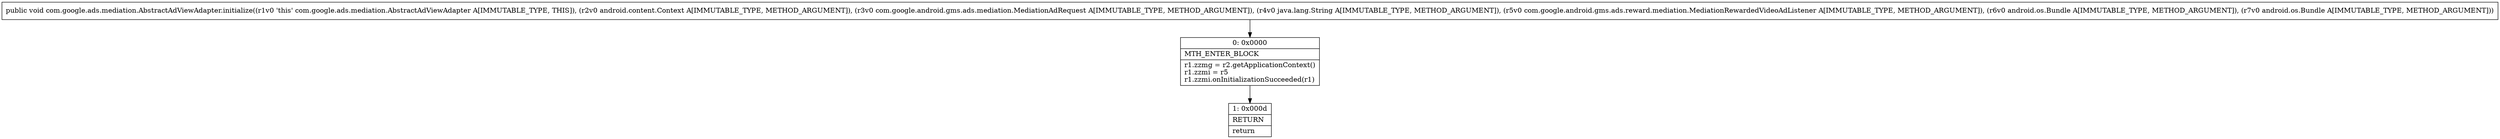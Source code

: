 digraph "CFG forcom.google.ads.mediation.AbstractAdViewAdapter.initialize(Landroid\/content\/Context;Lcom\/google\/android\/gms\/ads\/mediation\/MediationAdRequest;Ljava\/lang\/String;Lcom\/google\/android\/gms\/ads\/reward\/mediation\/MediationRewardedVideoAdListener;Landroid\/os\/Bundle;Landroid\/os\/Bundle;)V" {
Node_0 [shape=record,label="{0\:\ 0x0000|MTH_ENTER_BLOCK\l|r1.zzmg = r2.getApplicationContext()\lr1.zzmi = r5\lr1.zzmi.onInitializationSucceeded(r1)\l}"];
Node_1 [shape=record,label="{1\:\ 0x000d|RETURN\l|return\l}"];
MethodNode[shape=record,label="{public void com.google.ads.mediation.AbstractAdViewAdapter.initialize((r1v0 'this' com.google.ads.mediation.AbstractAdViewAdapter A[IMMUTABLE_TYPE, THIS]), (r2v0 android.content.Context A[IMMUTABLE_TYPE, METHOD_ARGUMENT]), (r3v0 com.google.android.gms.ads.mediation.MediationAdRequest A[IMMUTABLE_TYPE, METHOD_ARGUMENT]), (r4v0 java.lang.String A[IMMUTABLE_TYPE, METHOD_ARGUMENT]), (r5v0 com.google.android.gms.ads.reward.mediation.MediationRewardedVideoAdListener A[IMMUTABLE_TYPE, METHOD_ARGUMENT]), (r6v0 android.os.Bundle A[IMMUTABLE_TYPE, METHOD_ARGUMENT]), (r7v0 android.os.Bundle A[IMMUTABLE_TYPE, METHOD_ARGUMENT])) }"];
MethodNode -> Node_0;
Node_0 -> Node_1;
}

